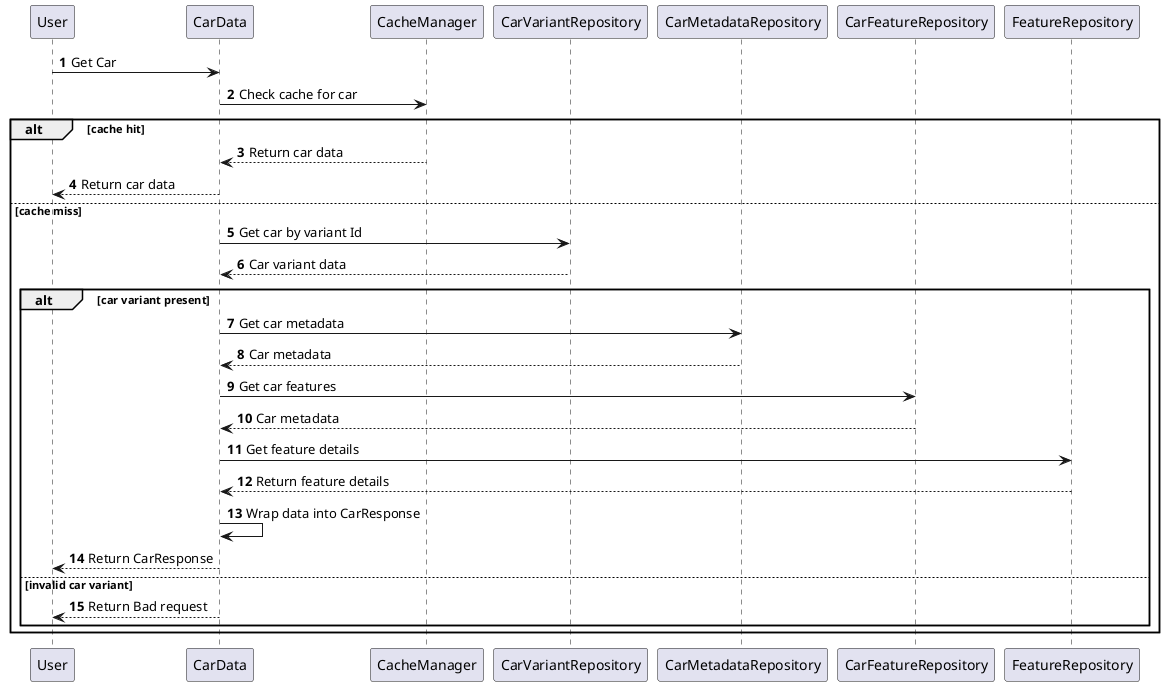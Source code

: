 @startuml
'https://plantuml.com/sequence-diagram

autonumber

User -> CarData: Get Car
CarData -> CacheManager: Check cache for car
alt cache hit
CacheManager --> CarData: Return car data
CarData --> User: Return car data
else cache miss
CarData -> CarVariantRepository: Get car by variant Id
CarVariantRepository --> CarData: Car variant data
alt car variant present
CarData -> CarMetadataRepository: Get car metadata
CarMetadataRepository --> CarData: Car metadata
CarData -> CarFeatureRepository: Get car features
CarFeatureRepository --> CarData: Car metadata
CarData -> FeatureRepository: Get feature details
FeatureRepository --> CarData: Return feature details
CarData -> CarData: Wrap data into CarResponse
CarData --> User: Return CarResponse
else invalid car variant
CarData --> User: Return Bad request
end
end

@enduml